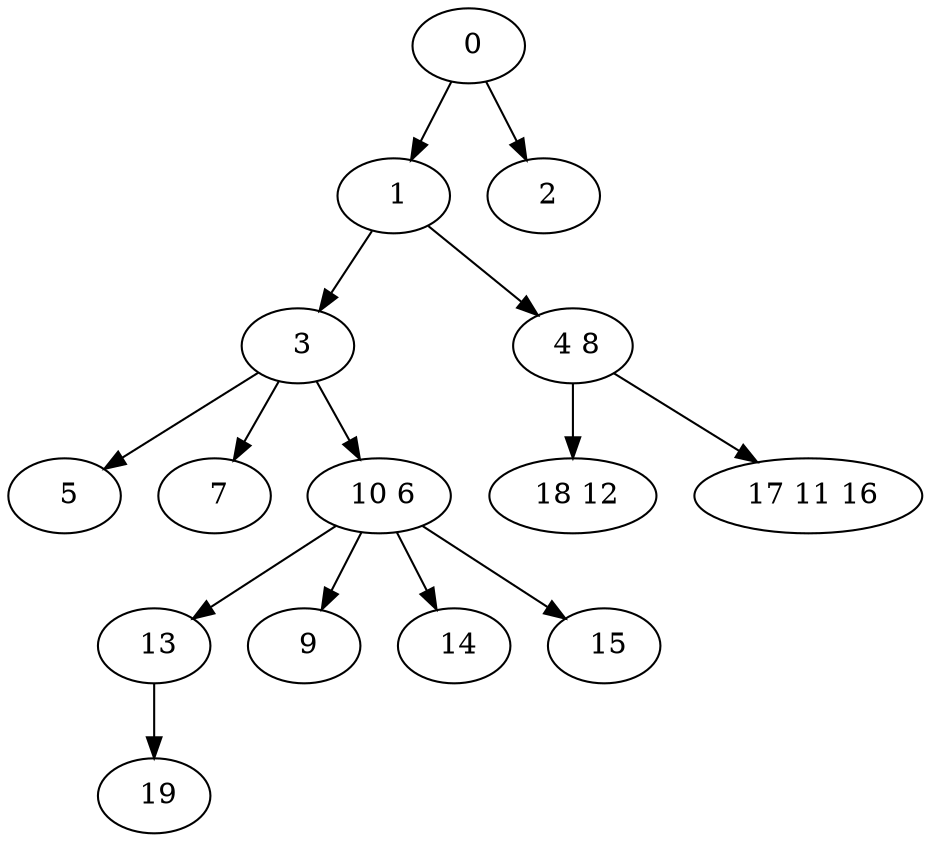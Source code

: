 digraph mytree {
" 0" -> " 1";
" 0" -> " 2";
" 1" -> " 3";
" 1" -> " 4 8";
" 2";
" 3" -> " 5";
" 3" -> " 7";
" 3" -> " 10 6";
" 4 8" -> " 18 12";
" 4 8" -> " 17 11 16";
" 5";
" 7";
" 10 6" -> " 13";
" 10 6" -> " 9";
" 10 6" -> " 14";
" 10 6" -> " 15";
" 18 12";
" 17 11 16";
" 13" -> " 19";
" 19";
" 9";
" 14";
" 15";
}
